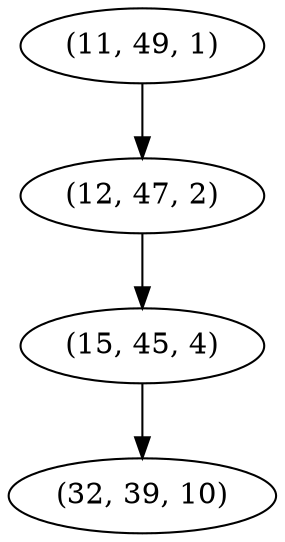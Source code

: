 digraph tree {
    "(11, 49, 1)";
    "(12, 47, 2)";
    "(15, 45, 4)";
    "(32, 39, 10)";
    "(11, 49, 1)" -> "(12, 47, 2)";
    "(12, 47, 2)" -> "(15, 45, 4)";
    "(15, 45, 4)" -> "(32, 39, 10)";
}
